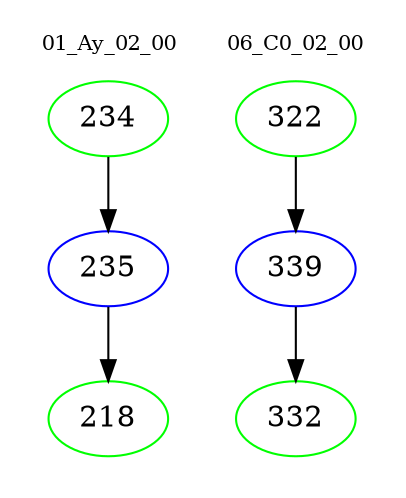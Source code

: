 digraph{
subgraph cluster_0 {
color = white
label = "01_Ay_02_00";
fontsize=10;
T0_234 [label="234", color="green"]
T0_234 -> T0_235 [color="black"]
T0_235 [label="235", color="blue"]
T0_235 -> T0_218 [color="black"]
T0_218 [label="218", color="green"]
}
subgraph cluster_1 {
color = white
label = "06_C0_02_00";
fontsize=10;
T1_322 [label="322", color="green"]
T1_322 -> T1_339 [color="black"]
T1_339 [label="339", color="blue"]
T1_339 -> T1_332 [color="black"]
T1_332 [label="332", color="green"]
}
}
